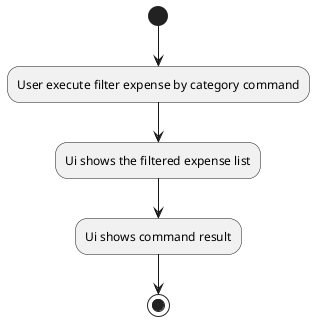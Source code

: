 @startuml
(*)  --> "User execute filter expense by category command"
--> "Ui shows the filtered expense list"
--> "Ui shows command result"
-->(*)
@enduml
